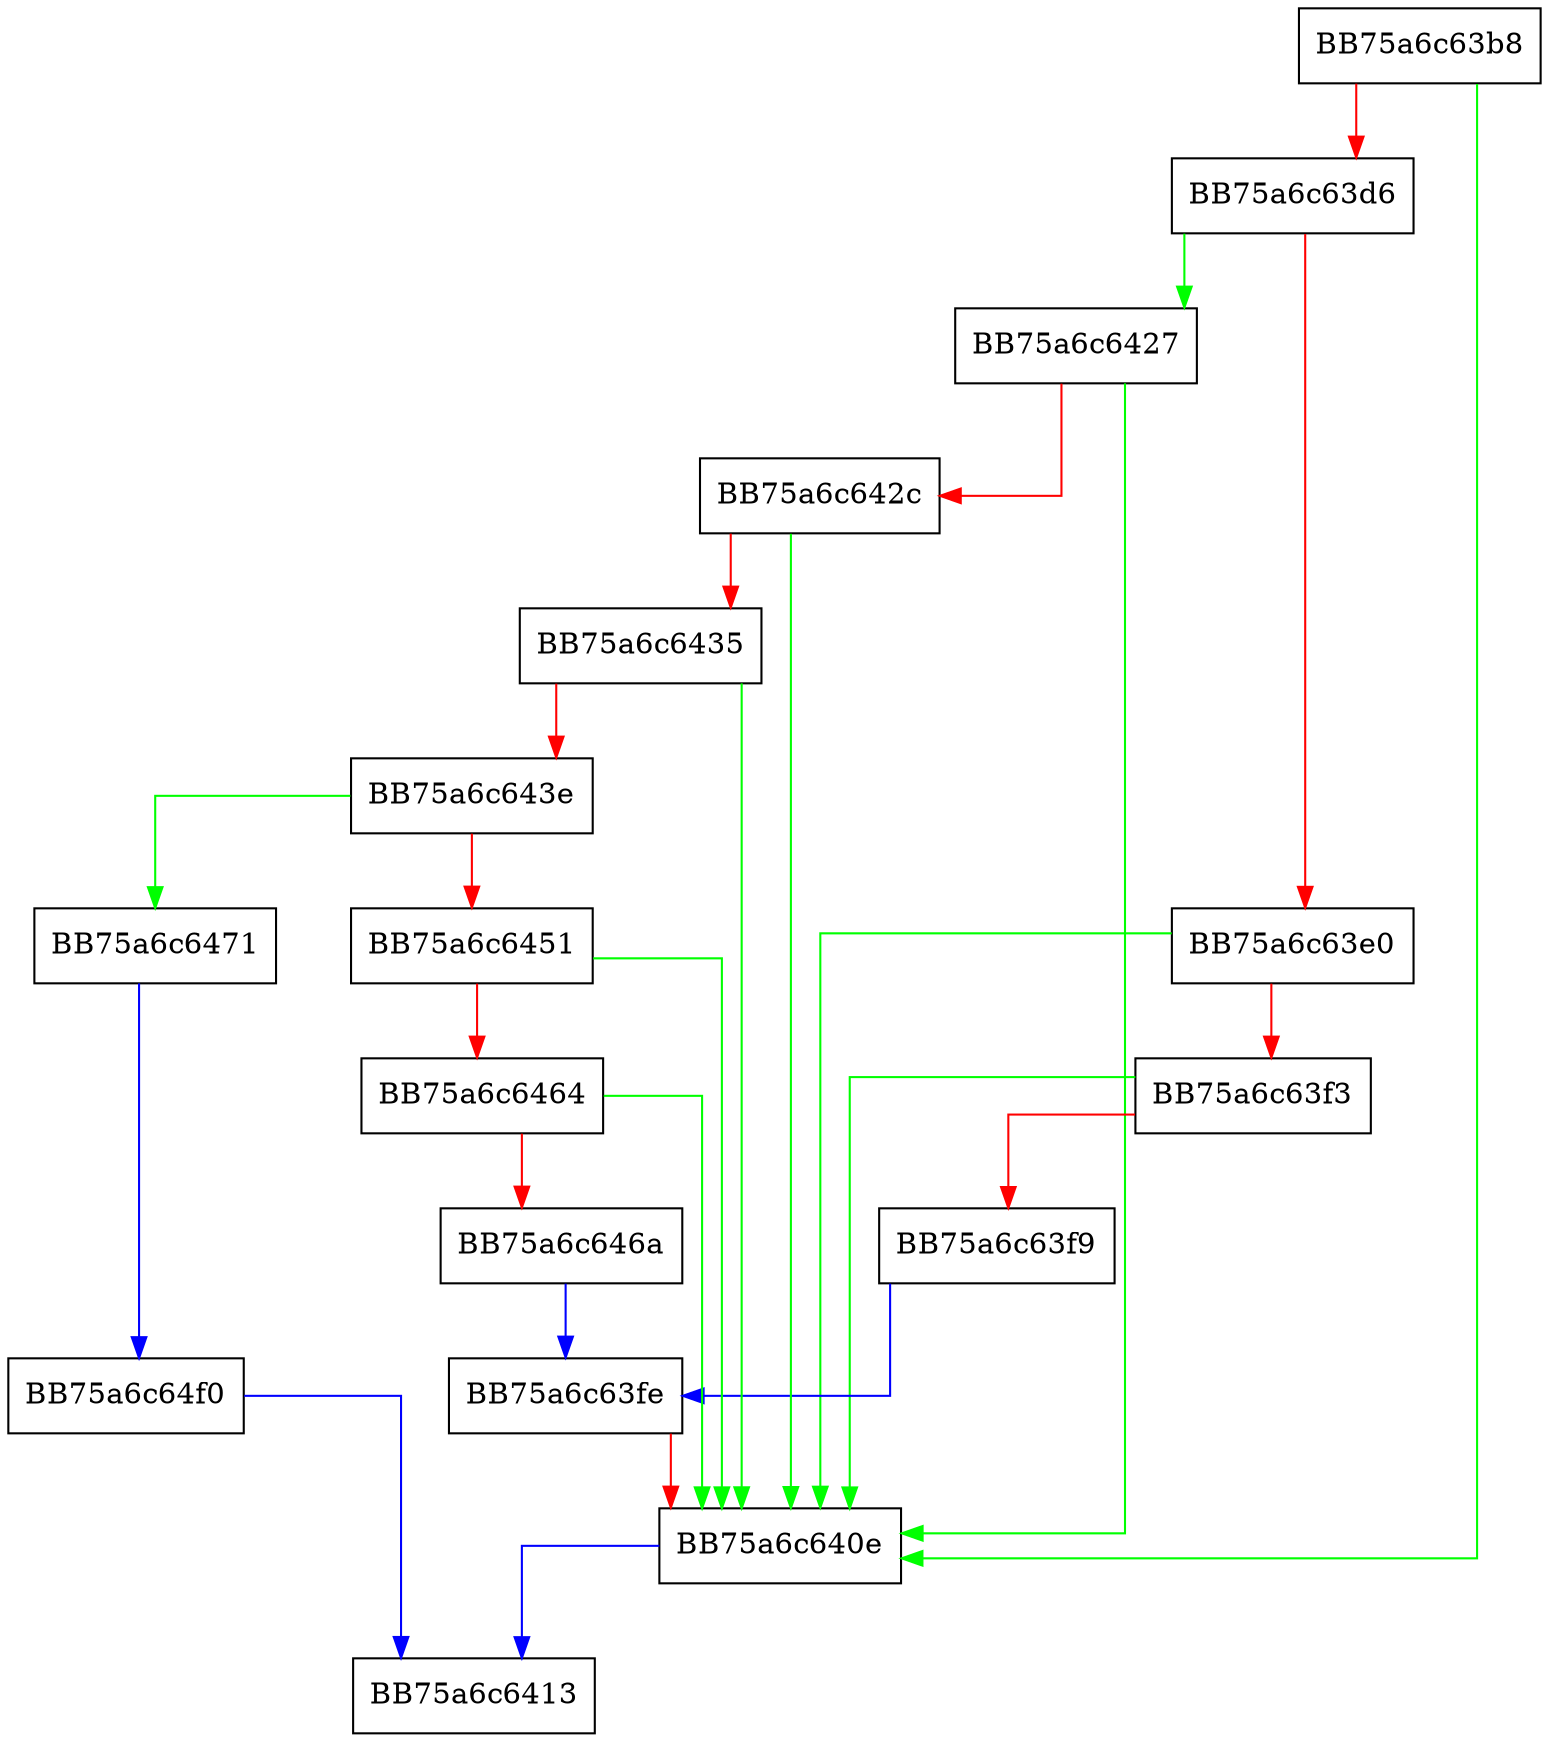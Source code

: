 digraph ReadKeyFromBlob {
  node [shape="box"];
  graph [splines=ortho];
  BB75a6c63b8 -> BB75a6c640e [color="green"];
  BB75a6c63b8 -> BB75a6c63d6 [color="red"];
  BB75a6c63d6 -> BB75a6c6427 [color="green"];
  BB75a6c63d6 -> BB75a6c63e0 [color="red"];
  BB75a6c63e0 -> BB75a6c640e [color="green"];
  BB75a6c63e0 -> BB75a6c63f3 [color="red"];
  BB75a6c63f3 -> BB75a6c640e [color="green"];
  BB75a6c63f3 -> BB75a6c63f9 [color="red"];
  BB75a6c63f9 -> BB75a6c63fe [color="blue"];
  BB75a6c63fe -> BB75a6c640e [color="red"];
  BB75a6c640e -> BB75a6c6413 [color="blue"];
  BB75a6c6427 -> BB75a6c640e [color="green"];
  BB75a6c6427 -> BB75a6c642c [color="red"];
  BB75a6c642c -> BB75a6c640e [color="green"];
  BB75a6c642c -> BB75a6c6435 [color="red"];
  BB75a6c6435 -> BB75a6c640e [color="green"];
  BB75a6c6435 -> BB75a6c643e [color="red"];
  BB75a6c643e -> BB75a6c6471 [color="green"];
  BB75a6c643e -> BB75a6c6451 [color="red"];
  BB75a6c6451 -> BB75a6c640e [color="green"];
  BB75a6c6451 -> BB75a6c6464 [color="red"];
  BB75a6c6464 -> BB75a6c640e [color="green"];
  BB75a6c6464 -> BB75a6c646a [color="red"];
  BB75a6c646a -> BB75a6c63fe [color="blue"];
  BB75a6c6471 -> BB75a6c64f0 [color="blue"];
  BB75a6c64f0 -> BB75a6c6413 [color="blue"];
}